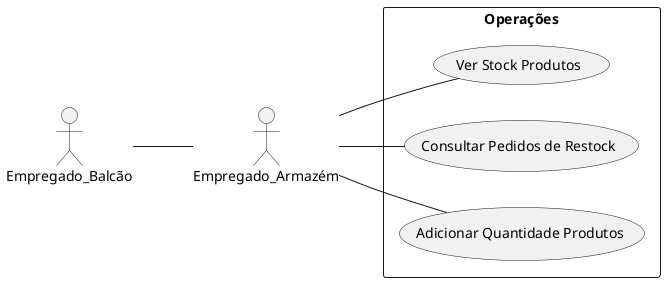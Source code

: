 @startuml
left to right direction
actor Empregado_Armazém
Empregado_Balcão -- Empregado_Armazém
rectangle Operações {
    Empregado_Armazém -- (Ver Stock Produtos)
    Empregado_Armazém -- (Consultar Pedidos de Restock)
    Empregado_Armazém -- (Adicionar Quantidade Produtos)
}
@enduml
